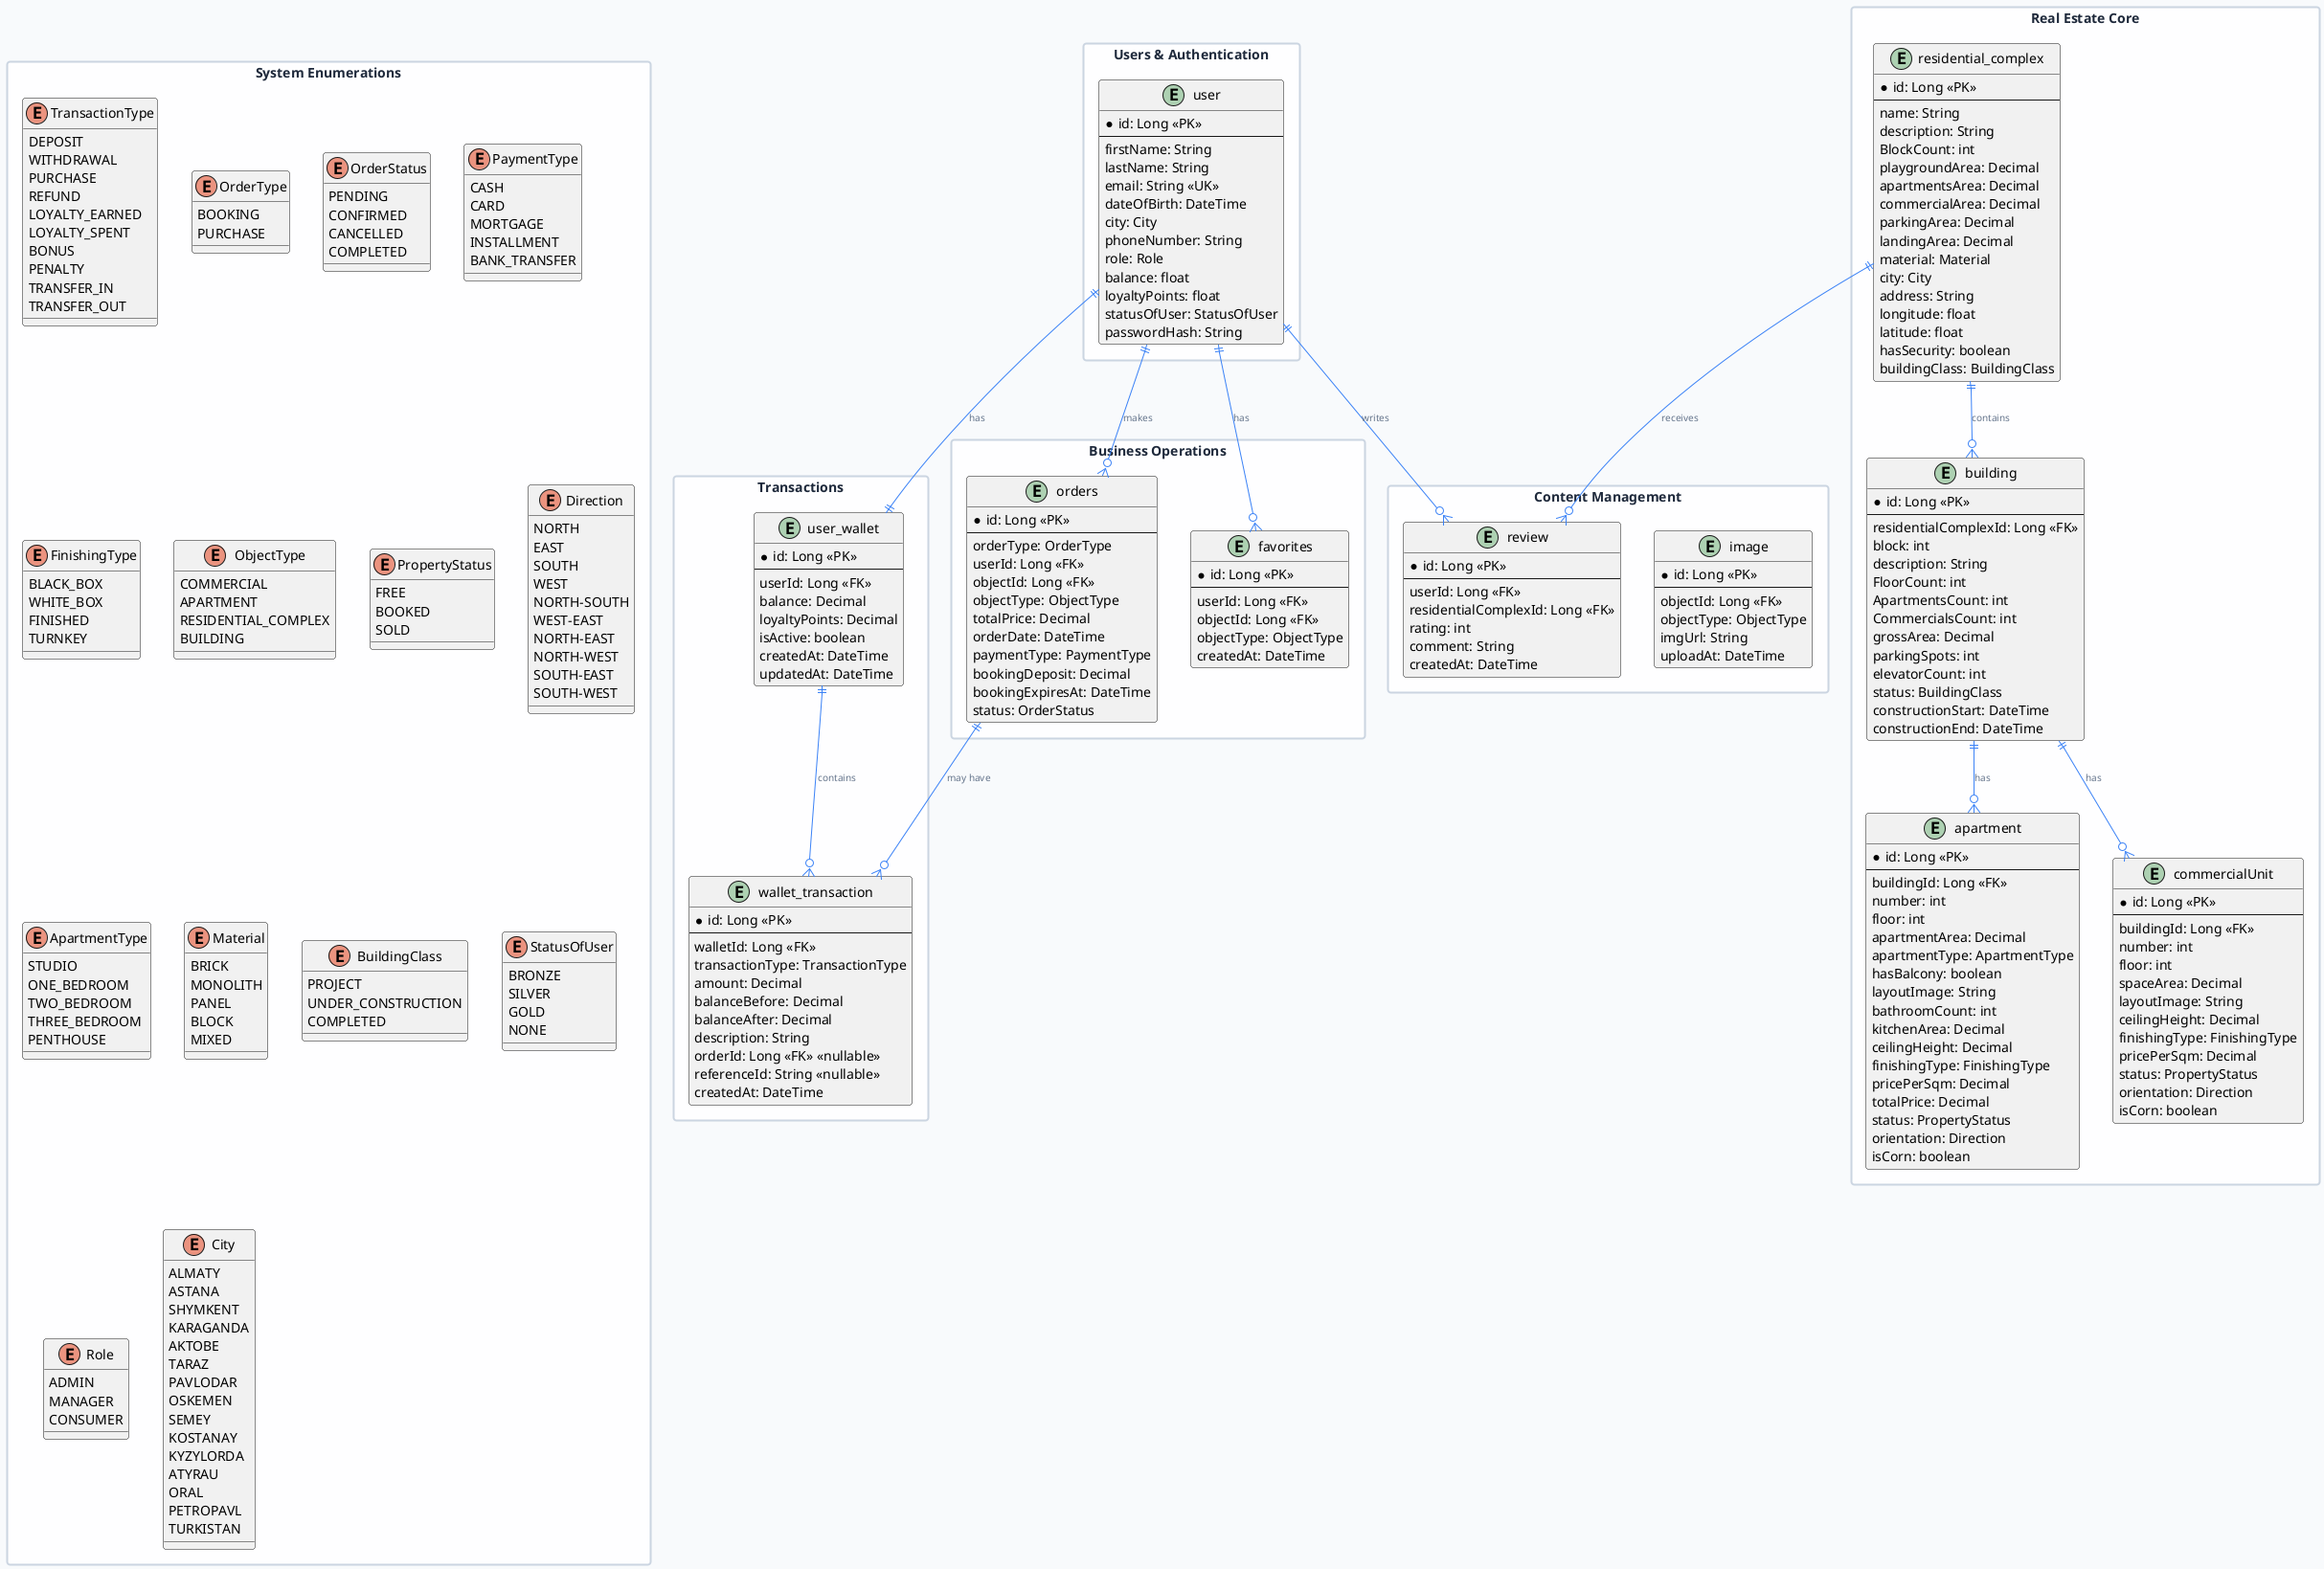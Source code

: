 @startuml
skinparam backgroundColor #f8fafc
skinparam shadowing false
skinparam roundcorner 6
skinparam packageStyle rectangle

skinparam entity {
    BackgroundColor #ffffff
    BorderColor #334155
    FontSize 12
    FontName "Inter"
    FontColor #1e293b
    FontStyle normal
}

skinparam enum {
    BackgroundColor #f1f5f9
    BorderColor #64748b
    FontSize 11
    FontColor #475569
}


skinparam arrow {
    Color #3b82f6
    FontSize 10
    FontColor #64748b
}


skinparam package {
    BackgroundColor #fefeff
    BorderColor #cbd5e1
    FontColor #1e293b
    FontSize 14
    FontStyle bold
    BorderThickness 2
}

package "Users & Authentication" as users_package {
    entity "user" as user{
        *id: Long <<PK>>
        --
        firstName: String
        lastName: String
        email: String <<UK>>
        dateOfBirth: DateTime
        city: City
        phoneNumber: String
        role: Role
        balance: float
        loyaltyPoints: float
        statusOfUser: StatusOfUser
        passwordHash: String
    }
}

package "Real Estate Core" as property_package {
    entity "residential_complex" as residential_complex {
        *id: Long <<PK>>
        --
        name: String
        description: String
        BlockCount: int
        playgroundArea: Decimal
        apartmentsArea: Decimal
        commercialArea: Decimal
        parkingArea: Decimal
        landingArea: Decimal
        material: Material
        city: City
        address: String
        longitude: float
        latitude: float
        hasSecurity: boolean
        buildingClass: BuildingClass
    }

    entity "building" as building{
        *id: Long <<PK>>
        --
        residentialComplexId: Long <<FK>>
        block: int
        description: String
        FloorCount: int
        ApartmentsCount: int
        CommercialsCount: int
        grossArea: Decimal
        parkingSpots: int
        elevatorCount: int
        status: BuildingClass
        constructionStart: DateTime
        constructionEnd: DateTime
    }

    entity "apartment" as apartment {
        *id: Long <<PK>>
        --
        buildingId: Long <<FK>>
        number: int
        floor: int
        apartmentArea: Decimal
        apartmentType: ApartmentType
        hasBalcony: boolean
        layoutImage: String
        bathroomCount: int
        kitchenArea: Decimal
        ceilingHeight: Decimal
        finishingType: FinishingType
        pricePerSqm: Decimal
        totalPrice: Decimal
        status: PropertyStatus
        orientation: Direction
        isCorn: boolean
    }

    entity "commercialUnit" as commercialUnit {
        *id: Long <<PK>>
        --
        buildingId: Long <<FK>>
        number: int
        floor: int
        spaceArea: Decimal
        layoutImage: String
        ceilingHeight: Decimal
        finishingType: FinishingType
        pricePerSqm: Decimal
        status: PropertyStatus
        orientation: Direction
        isCorn: boolean
    }
}

package "Business Operations" as operations_package {
    entity "orders" as orders {
        *id: Long <<PK>>
        --
        orderType: OrderType
        userId: Long <<FK>>
        objectId: Long <<FK>>
        objectType: ObjectType
        totalPrice: Decimal
        orderDate: DateTime
        paymentType: PaymentType
        bookingDeposit: Decimal
        bookingExpiresAt: DateTime
        status: OrderStatus
    }

    entity "favorites" as favorites {
        *id: Long <<PK>>
        --
        userId: Long <<FK>>
        objectId: Long <<FK>>
        objectType: ObjectType
        createdAt: DateTime
    }
}

package "Content Management" as content_package {
    entity "image" as image {
        *id: Long <<PK>>
        --
        objectId: Long <<FK>>
        objectType: ObjectType
        imgUrl: String
        uploadAt: DateTime
    }

    entity "review" as review {
        *id: Long <<PK>>
        --
        userId: Long <<FK>>
        residentialComplexId: Long <<FK>>
        rating: int
        comment: String
        createdAt: DateTime
    }
}

package "Transactions" as transactions_packege {
    entity "user_wallet" as user_wallet {
        *id: Long <<PK>>
        --
        userId: Long <<FK>>
        balance: Decimal
        loyaltyPoints: Decimal
        isActive: boolean
        createdAt: DateTime
        updatedAt: DateTime
    }
    entity "wallet_transaction" as wallet_transaction {
        *id: Long <<PK>>
        --
        walletId: Long <<FK>>
        transactionType: TransactionType
        amount: Decimal
        balanceBefore: Decimal
        balanceAfter: Decimal
        description: String
        orderId: Long <<FK>> <<nullable>>
        referenceId: String <<nullable>>
        createdAt: DateTime
    }
}



package "System Enumerations" as enums_package {
    enum TransactionType {
        DEPOSIT
        WITHDRAWAL
        PURCHASE
        REFUND
        LOYALTY_EARNED
        LOYALTY_SPENT
        BONUS
        PENALTY
        TRANSFER_IN
        TRANSFER_OUT
    }

    enum OrderType {
        BOOKING
        PURCHASE
    }

    enum OrderStatus {
        PENDING
        CONFIRMED
        CANCELLED
        COMPLETED
    }

    enum PaymentType {
        CASH
        CARD
        MORTGAGE
        INSTALLMENT
        BANK_TRANSFER
    }

    enum FinishingType {
        BLACK_BOX
        WHITE_BOX
        FINISHED
        TURNKEY
    }

    enum ObjectType {
        COMMERCIAL
        APARTMENT
        RESIDENTIAL_COMPLEX
        BUILDING
    }

    enum PropertyStatus {
        FREE
        BOOKED
        SOLD
    }

    enum Direction {
        NORTH
        EAST
        SOUTH
        WEST
        NORTH-SOUTH
        WEST-EAST
        NORTH-EAST
        NORTH-WEST
        SOUTH-EAST
        SOUTH-WEST
    }

    enum ApartmentType {
        STUDIO
        ONE_BEDROOM
        TWO_BEDROOM
        THREE_BEDROOM
        PENTHOUSE
    }

    enum Material {
        BRICK
        MONOLITH
        PANEL
        BLOCK
        MIXED
    }

    enum BuildingClass {
        PROJECT
        UNDER_CONSTRUCTION
        COMPLETED
    }

    enum StatusOfUser {
        BRONZE
        SILVER
        GOLD
        NONE
    }

    enum Role {
        ADMIN
        MANAGER
        CONSUMER
    }

    enum City {
        ALMATY
        ASTANA
        SHYMKENT
        KARAGANDA
        AKTOBE
        TARAZ
        PAVLODAR
        OSKEMEN
        SEMEY
        KOSTANAY
        KYZYLORDA
        ATYRAU
        ORAL
        PETROPAVL
        TURKISTAN
    }
}

residential_complex ||--o{ building : "contains"
building ||--o{ apartment : "has"
building ||--o{ commercialUnit : "has"
user ||--o{ orders : "makes"
user ||--o{ favorites : "has"
user ||--o{ review : "writes"
residential_complex ||--o{ review : "receives"
user ||--|| user_wallet : "has"
user_wallet ||--o{ wallet_transaction : "contains"
orders ||--o{ wallet_transaction : "may have"

@enduml